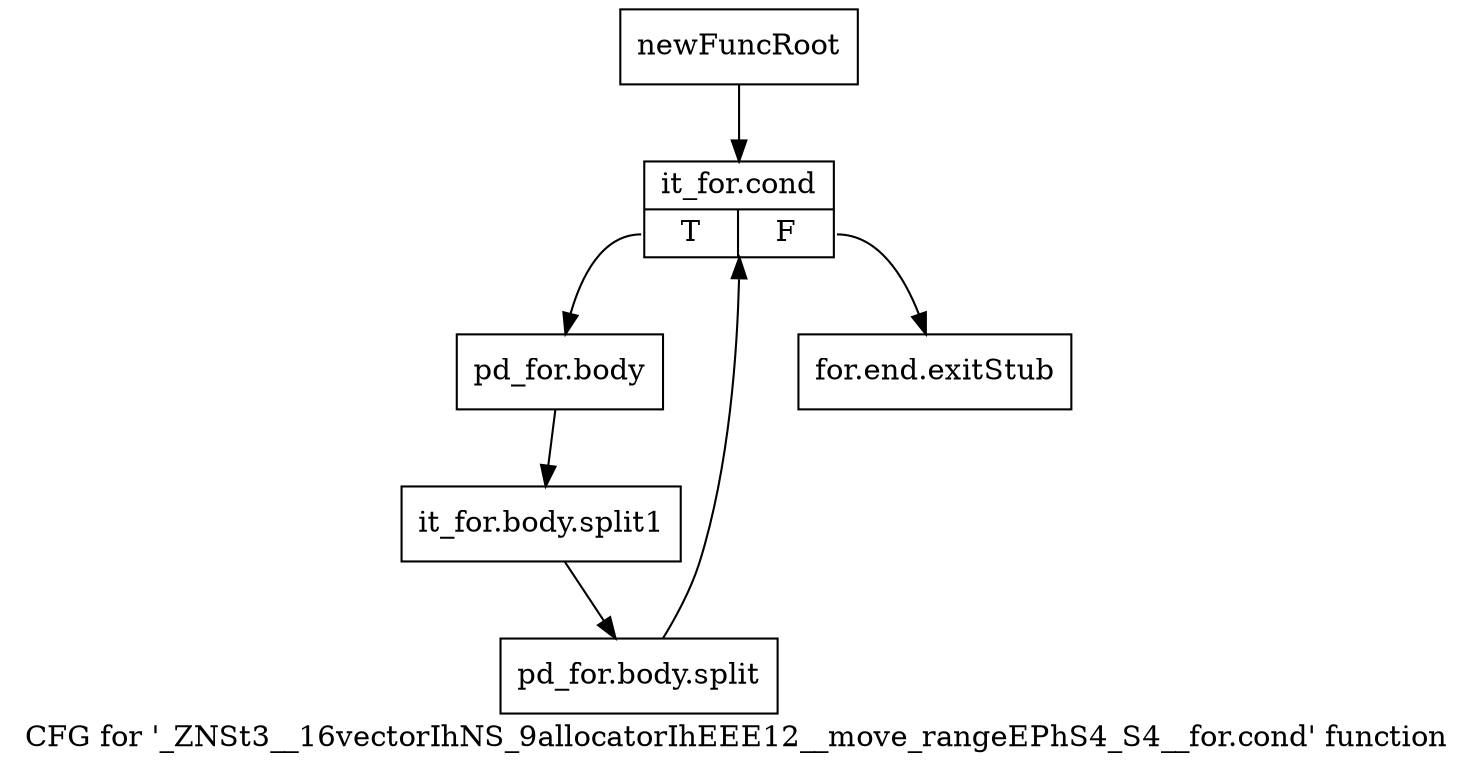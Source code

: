 digraph "CFG for '_ZNSt3__16vectorIhNS_9allocatorIhEEE12__move_rangeEPhS4_S4__for.cond' function" {
	label="CFG for '_ZNSt3__16vectorIhNS_9allocatorIhEEE12__move_rangeEPhS4_S4__for.cond' function";

	Node0x97b4960 [shape=record,label="{newFuncRoot}"];
	Node0x97b4960 -> Node0x97b4a00;
	Node0x97b49b0 [shape=record,label="{for.end.exitStub}"];
	Node0x97b4a00 [shape=record,label="{it_for.cond|{<s0>T|<s1>F}}"];
	Node0x97b4a00:s0 -> Node0x97b4a50;
	Node0x97b4a00:s1 -> Node0x97b49b0;
	Node0x97b4a50 [shape=record,label="{pd_for.body}"];
	Node0x97b4a50 -> Node0xbabbcc0;
	Node0xbabbcc0 [shape=record,label="{it_for.body.split1}"];
	Node0xbabbcc0 -> Node0xbab9180;
	Node0xbab9180 [shape=record,label="{pd_for.body.split}"];
	Node0xbab9180 -> Node0x97b4a00;
}
